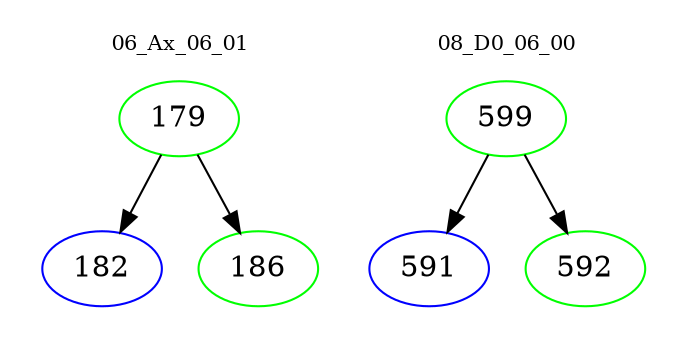 digraph{
subgraph cluster_0 {
color = white
label = "06_Ax_06_01";
fontsize=10;
T0_179 [label="179", color="green"]
T0_179 -> T0_182 [color="black"]
T0_182 [label="182", color="blue"]
T0_179 -> T0_186 [color="black"]
T0_186 [label="186", color="green"]
}
subgraph cluster_1 {
color = white
label = "08_D0_06_00";
fontsize=10;
T1_599 [label="599", color="green"]
T1_599 -> T1_591 [color="black"]
T1_591 [label="591", color="blue"]
T1_599 -> T1_592 [color="black"]
T1_592 [label="592", color="green"]
}
}
